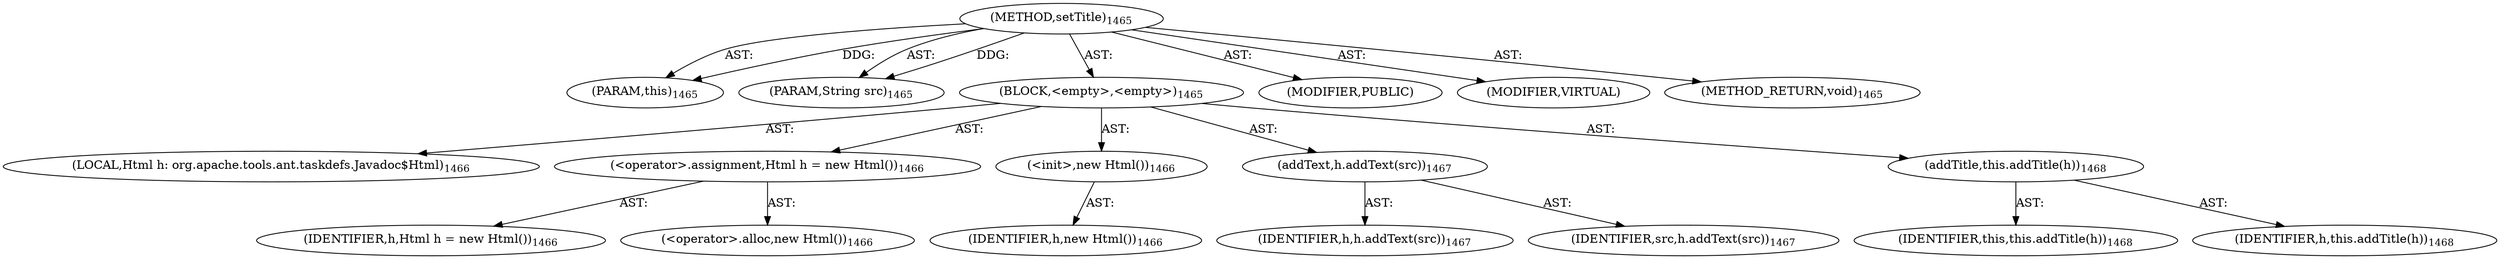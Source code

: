 digraph "setTitle" {  
"111669149809" [label = <(METHOD,setTitle)<SUB>1465</SUB>> ]
"115964117053" [label = <(PARAM,this)<SUB>1465</SUB>> ]
"115964117208" [label = <(PARAM,String src)<SUB>1465</SUB>> ]
"25769803960" [label = <(BLOCK,&lt;empty&gt;,&lt;empty&gt;)<SUB>1465</SUB>> ]
"94489280546" [label = <(LOCAL,Html h: org.apache.tools.ant.taskdefs.Javadoc$Html)<SUB>1466</SUB>> ]
"30064771661" [label = <(&lt;operator&gt;.assignment,Html h = new Html())<SUB>1466</SUB>> ]
"68719477219" [label = <(IDENTIFIER,h,Html h = new Html())<SUB>1466</SUB>> ]
"30064771662" [label = <(&lt;operator&gt;.alloc,new Html())<SUB>1466</SUB>> ]
"30064771663" [label = <(&lt;init&gt;,new Html())<SUB>1466</SUB>> ]
"68719477220" [label = <(IDENTIFIER,h,new Html())<SUB>1466</SUB>> ]
"30064771664" [label = <(addText,h.addText(src))<SUB>1467</SUB>> ]
"68719477221" [label = <(IDENTIFIER,h,h.addText(src))<SUB>1467</SUB>> ]
"68719477222" [label = <(IDENTIFIER,src,h.addText(src))<SUB>1467</SUB>> ]
"30064771665" [label = <(addTitle,this.addTitle(h))<SUB>1468</SUB>> ]
"68719476805" [label = <(IDENTIFIER,this,this.addTitle(h))<SUB>1468</SUB>> ]
"68719477223" [label = <(IDENTIFIER,h,this.addTitle(h))<SUB>1468</SUB>> ]
"133143986463" [label = <(MODIFIER,PUBLIC)> ]
"133143986464" [label = <(MODIFIER,VIRTUAL)> ]
"128849018993" [label = <(METHOD_RETURN,void)<SUB>1465</SUB>> ]
  "111669149809" -> "115964117053"  [ label = "AST: "] 
  "111669149809" -> "115964117208"  [ label = "AST: "] 
  "111669149809" -> "25769803960"  [ label = "AST: "] 
  "111669149809" -> "133143986463"  [ label = "AST: "] 
  "111669149809" -> "133143986464"  [ label = "AST: "] 
  "111669149809" -> "128849018993"  [ label = "AST: "] 
  "25769803960" -> "94489280546"  [ label = "AST: "] 
  "25769803960" -> "30064771661"  [ label = "AST: "] 
  "25769803960" -> "30064771663"  [ label = "AST: "] 
  "25769803960" -> "30064771664"  [ label = "AST: "] 
  "25769803960" -> "30064771665"  [ label = "AST: "] 
  "30064771661" -> "68719477219"  [ label = "AST: "] 
  "30064771661" -> "30064771662"  [ label = "AST: "] 
  "30064771663" -> "68719477220"  [ label = "AST: "] 
  "30064771664" -> "68719477221"  [ label = "AST: "] 
  "30064771664" -> "68719477222"  [ label = "AST: "] 
  "30064771665" -> "68719476805"  [ label = "AST: "] 
  "30064771665" -> "68719477223"  [ label = "AST: "] 
  "111669149809" -> "115964117053"  [ label = "DDG: "] 
  "111669149809" -> "115964117208"  [ label = "DDG: "] 
}
